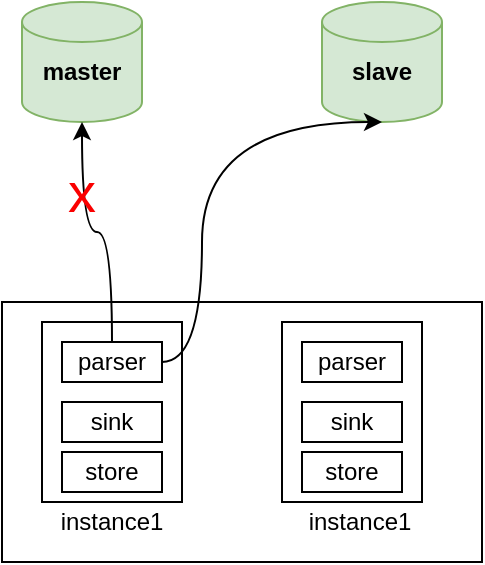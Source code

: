 <mxfile version="21.2.4" type="github">
  <diagram name="第 1 页" id="ukB363XZzvRBslpsoMGw">
    <mxGraphModel dx="794" dy="484" grid="1" gridSize="10" guides="1" tooltips="1" connect="1" arrows="1" fold="1" page="1" pageScale="1" pageWidth="827" pageHeight="1169" math="0" shadow="0">
      <root>
        <mxCell id="0" />
        <mxCell id="1" parent="0" />
        <mxCell id="-zK-psXqHDn_ZaUVe32q-1" value="" style="strokeWidth=1;shape=mxgraph.flowchart.database;whiteSpace=wrap;fillColor=#d5e8d4;strokeColor=#82b366;fontColor=#d5e8d4;" vertex="1" parent="1">
          <mxGeometry x="120" y="330" width="60" height="60" as="geometry" />
        </mxCell>
        <mxCell id="-zK-psXqHDn_ZaUVe32q-2" value="master" style="text;strokeColor=none;fillColor=none;align=center;verticalAlign=middle;whiteSpace=wrap;rounded=0;fontStyle=1;fontColor=#000000;" vertex="1" parent="1">
          <mxGeometry x="120" y="350" width="60" height="30" as="geometry" />
        </mxCell>
        <mxCell id="-zK-psXqHDn_ZaUVe32q-3" value="" style="strokeWidth=1;shape=mxgraph.flowchart.database;whiteSpace=wrap;fillColor=#d5e8d4;strokeColor=#82b366;fontColor=#d5e8d4;" vertex="1" parent="1">
          <mxGeometry x="270" y="330" width="60" height="60" as="geometry" />
        </mxCell>
        <mxCell id="-zK-psXqHDn_ZaUVe32q-4" value="slave" style="text;strokeColor=none;fillColor=none;align=center;verticalAlign=middle;whiteSpace=wrap;rounded=0;fontStyle=1;fontColor=#000000;" vertex="1" parent="1">
          <mxGeometry x="270" y="350" width="60" height="30" as="geometry" />
        </mxCell>
        <mxCell id="-zK-psXqHDn_ZaUVe32q-5" value="" style="rounded=0;whiteSpace=wrap;html=1;" vertex="1" parent="1">
          <mxGeometry x="110" y="480" width="240" height="130" as="geometry" />
        </mxCell>
        <mxCell id="-zK-psXqHDn_ZaUVe32q-6" value="" style="rounded=0;whiteSpace=wrap;html=1;" vertex="1" parent="1">
          <mxGeometry x="130" y="490" width="70" height="90" as="geometry" />
        </mxCell>
        <mxCell id="-zK-psXqHDn_ZaUVe32q-16" style="edgeStyle=orthogonalEdgeStyle;rounded=0;orthogonalLoop=1;jettySize=auto;html=1;entryX=0.5;entryY=1;entryDx=0;entryDy=0;entryPerimeter=0;elbow=vertical;curved=1;" edge="1" parent="1" source="-zK-psXqHDn_ZaUVe32q-7" target="-zK-psXqHDn_ZaUVe32q-1">
          <mxGeometry relative="1" as="geometry" />
        </mxCell>
        <mxCell id="-zK-psXqHDn_ZaUVe32q-19" style="edgeStyle=orthogonalEdgeStyle;rounded=0;orthogonalLoop=1;jettySize=auto;html=1;entryX=0.5;entryY=1;entryDx=0;entryDy=0;entryPerimeter=0;curved=1;" edge="1" parent="1" source="-zK-psXqHDn_ZaUVe32q-7" target="-zK-psXqHDn_ZaUVe32q-3">
          <mxGeometry relative="1" as="geometry">
            <Array as="points">
              <mxPoint x="210" y="510" />
              <mxPoint x="210" y="390" />
            </Array>
          </mxGeometry>
        </mxCell>
        <mxCell id="-zK-psXqHDn_ZaUVe32q-7" value="parser" style="rounded=0;whiteSpace=wrap;html=1;" vertex="1" parent="1">
          <mxGeometry x="140" y="500" width="50" height="20" as="geometry" />
        </mxCell>
        <mxCell id="-zK-psXqHDn_ZaUVe32q-8" value="sink" style="rounded=0;whiteSpace=wrap;html=1;" vertex="1" parent="1">
          <mxGeometry x="140" y="530" width="50" height="20" as="geometry" />
        </mxCell>
        <mxCell id="-zK-psXqHDn_ZaUVe32q-9" value="store" style="rounded=0;whiteSpace=wrap;html=1;" vertex="1" parent="1">
          <mxGeometry x="140" y="555" width="50" height="20" as="geometry" />
        </mxCell>
        <mxCell id="-zK-psXqHDn_ZaUVe32q-10" value="" style="rounded=0;whiteSpace=wrap;html=1;" vertex="1" parent="1">
          <mxGeometry x="250" y="490" width="70" height="90" as="geometry" />
        </mxCell>
        <mxCell id="-zK-psXqHDn_ZaUVe32q-11" value="parser" style="rounded=0;whiteSpace=wrap;html=1;" vertex="1" parent="1">
          <mxGeometry x="260" y="500" width="50" height="20" as="geometry" />
        </mxCell>
        <mxCell id="-zK-psXqHDn_ZaUVe32q-12" value="sink" style="rounded=0;whiteSpace=wrap;html=1;" vertex="1" parent="1">
          <mxGeometry x="260" y="530" width="50" height="20" as="geometry" />
        </mxCell>
        <mxCell id="-zK-psXqHDn_ZaUVe32q-13" value="store" style="rounded=0;whiteSpace=wrap;html=1;" vertex="1" parent="1">
          <mxGeometry x="260" y="555" width="50" height="20" as="geometry" />
        </mxCell>
        <mxCell id="-zK-psXqHDn_ZaUVe32q-14" value="instance1" style="text;html=1;strokeColor=none;fillColor=none;align=center;verticalAlign=middle;whiteSpace=wrap;rounded=0;" vertex="1" parent="1">
          <mxGeometry x="135" y="575" width="60" height="30" as="geometry" />
        </mxCell>
        <mxCell id="-zK-psXqHDn_ZaUVe32q-15" value="instance1" style="text;html=1;strokeColor=none;fillColor=none;align=center;verticalAlign=middle;whiteSpace=wrap;rounded=0;" vertex="1" parent="1">
          <mxGeometry x="259" y="575" width="60" height="30" as="geometry" />
        </mxCell>
        <mxCell id="-zK-psXqHDn_ZaUVe32q-17" value="x" style="text;strokeColor=none;fillColor=none;align=center;verticalAlign=middle;whiteSpace=wrap;rounded=0;fontColor=#fa0000;fontSize=28;" vertex="1" parent="1">
          <mxGeometry x="135" y="410" width="30" height="30" as="geometry" />
        </mxCell>
      </root>
    </mxGraphModel>
  </diagram>
</mxfile>
